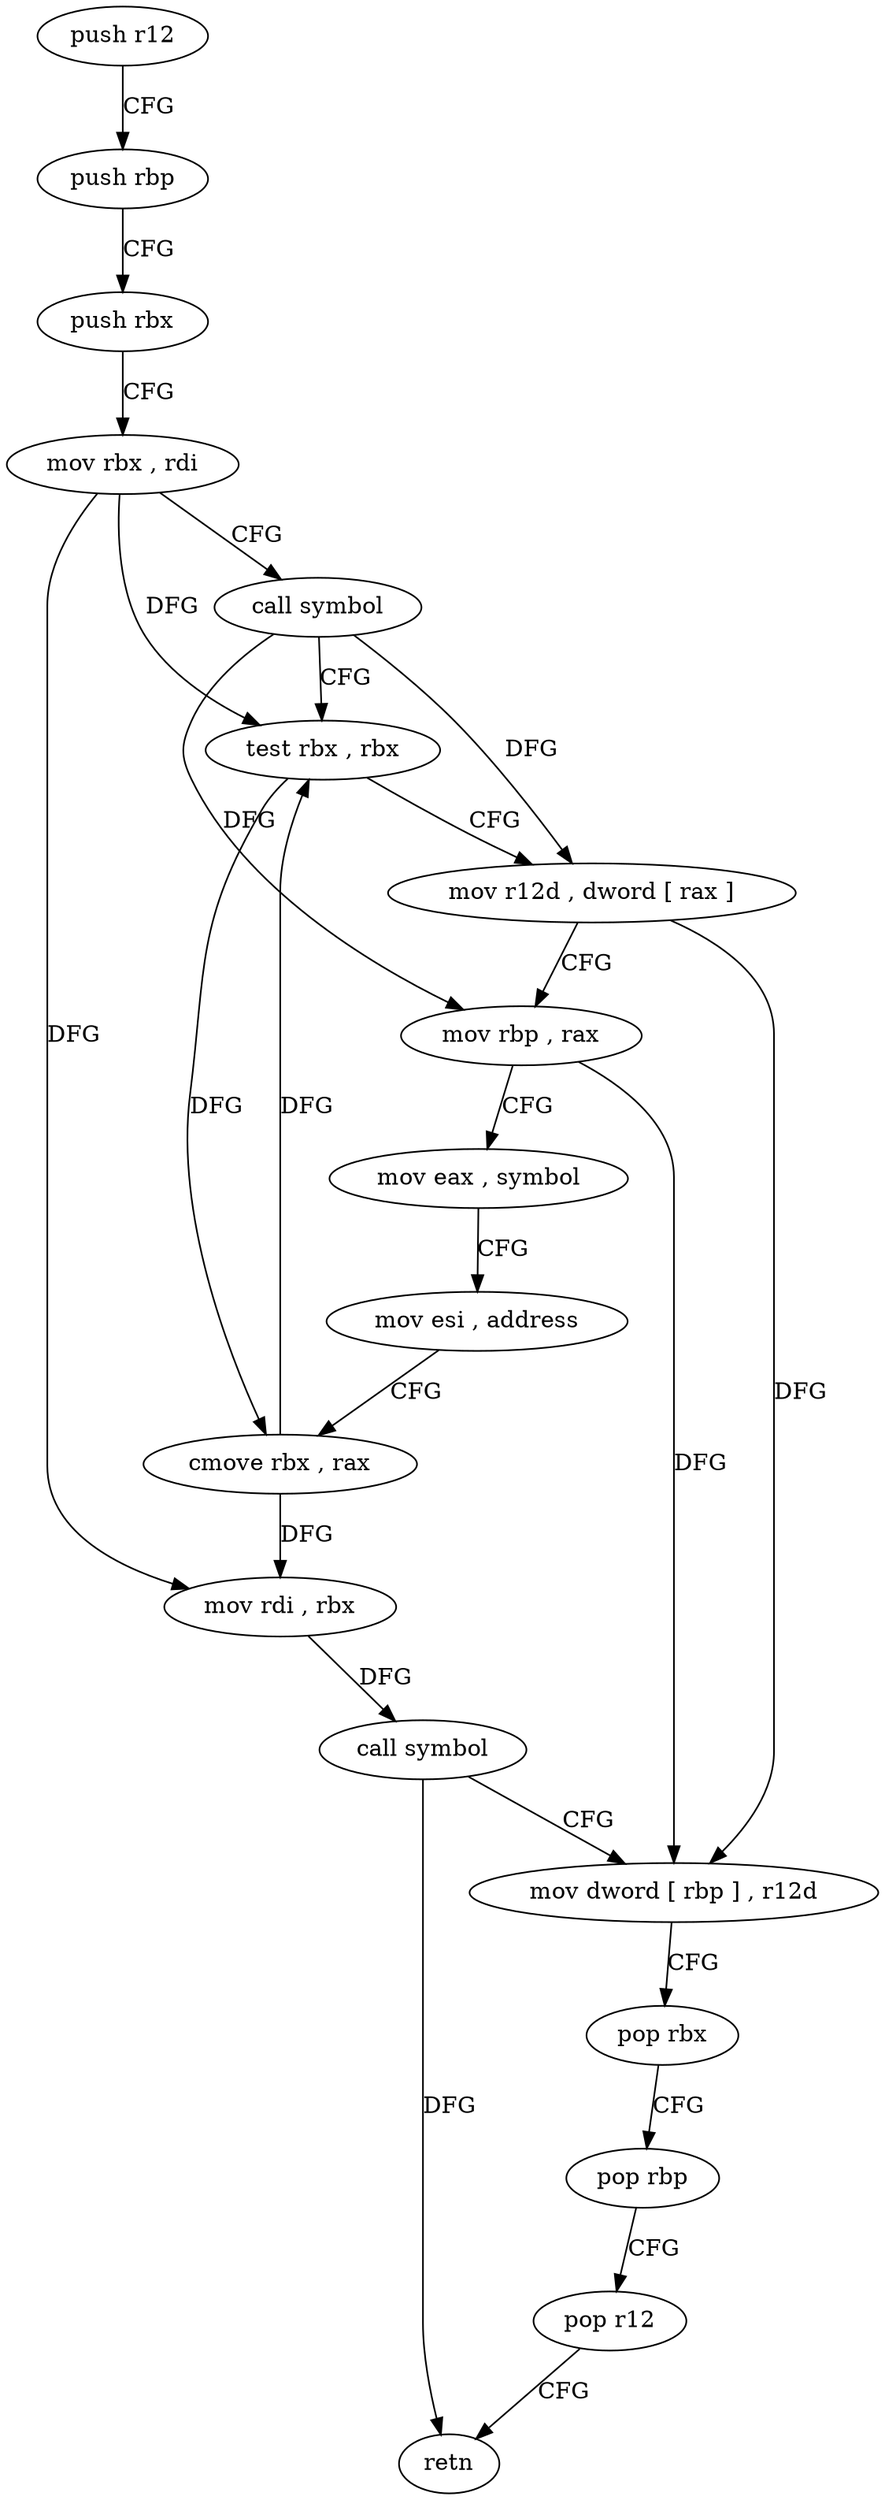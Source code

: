 digraph "func" {
"4319536" [label = "push r12" ]
"4319538" [label = "push rbp" ]
"4319539" [label = "push rbx" ]
"4319540" [label = "mov rbx , rdi" ]
"4319543" [label = "call symbol" ]
"4319548" [label = "test rbx , rbx" ]
"4319551" [label = "mov r12d , dword [ rax ]" ]
"4319554" [label = "mov rbp , rax" ]
"4319557" [label = "mov eax , symbol" ]
"4319562" [label = "mov esi , address" ]
"4319567" [label = "cmove rbx , rax" ]
"4319571" [label = "mov rdi , rbx" ]
"4319574" [label = "call symbol" ]
"4319579" [label = "mov dword [ rbp ] , r12d" ]
"4319583" [label = "pop rbx" ]
"4319584" [label = "pop rbp" ]
"4319585" [label = "pop r12" ]
"4319587" [label = "retn" ]
"4319536" -> "4319538" [ label = "CFG" ]
"4319538" -> "4319539" [ label = "CFG" ]
"4319539" -> "4319540" [ label = "CFG" ]
"4319540" -> "4319543" [ label = "CFG" ]
"4319540" -> "4319548" [ label = "DFG" ]
"4319540" -> "4319571" [ label = "DFG" ]
"4319543" -> "4319548" [ label = "CFG" ]
"4319543" -> "4319551" [ label = "DFG" ]
"4319543" -> "4319554" [ label = "DFG" ]
"4319548" -> "4319551" [ label = "CFG" ]
"4319548" -> "4319567" [ label = "DFG" ]
"4319551" -> "4319554" [ label = "CFG" ]
"4319551" -> "4319579" [ label = "DFG" ]
"4319554" -> "4319557" [ label = "CFG" ]
"4319554" -> "4319579" [ label = "DFG" ]
"4319557" -> "4319562" [ label = "CFG" ]
"4319562" -> "4319567" [ label = "CFG" ]
"4319567" -> "4319571" [ label = "DFG" ]
"4319567" -> "4319548" [ label = "DFG" ]
"4319571" -> "4319574" [ label = "DFG" ]
"4319574" -> "4319579" [ label = "CFG" ]
"4319574" -> "4319587" [ label = "DFG" ]
"4319579" -> "4319583" [ label = "CFG" ]
"4319583" -> "4319584" [ label = "CFG" ]
"4319584" -> "4319585" [ label = "CFG" ]
"4319585" -> "4319587" [ label = "CFG" ]
}
